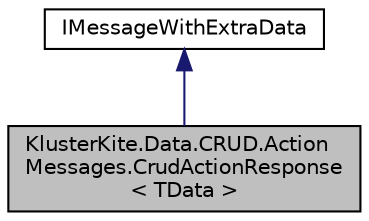 digraph "KlusterKite.Data.CRUD.ActionMessages.CrudActionResponse&lt; TData &gt;"
{
  edge [fontname="Helvetica",fontsize="10",labelfontname="Helvetica",labelfontsize="10"];
  node [fontname="Helvetica",fontsize="10",shape=record];
  Node2 [label="KlusterKite.Data.CRUD.Action\lMessages.CrudActionResponse\l\< TData \>",height=0.2,width=0.4,color="black", fillcolor="grey75", style="filled", fontcolor="black"];
  Node3 -> Node2 [dir="back",color="midnightblue",fontsize="10",style="solid",fontname="Helvetica"];
  Node3 [label="IMessageWithExtraData",height=0.2,width=0.4,color="black", fillcolor="white", style="filled",URL="$interface_kluster_kite_1_1_data_1_1_c_r_u_d_1_1_i_message_with_extra_data.html",tooltip="Message contains additional data, that should be returned with response (a was provided in request) ..."];
}
